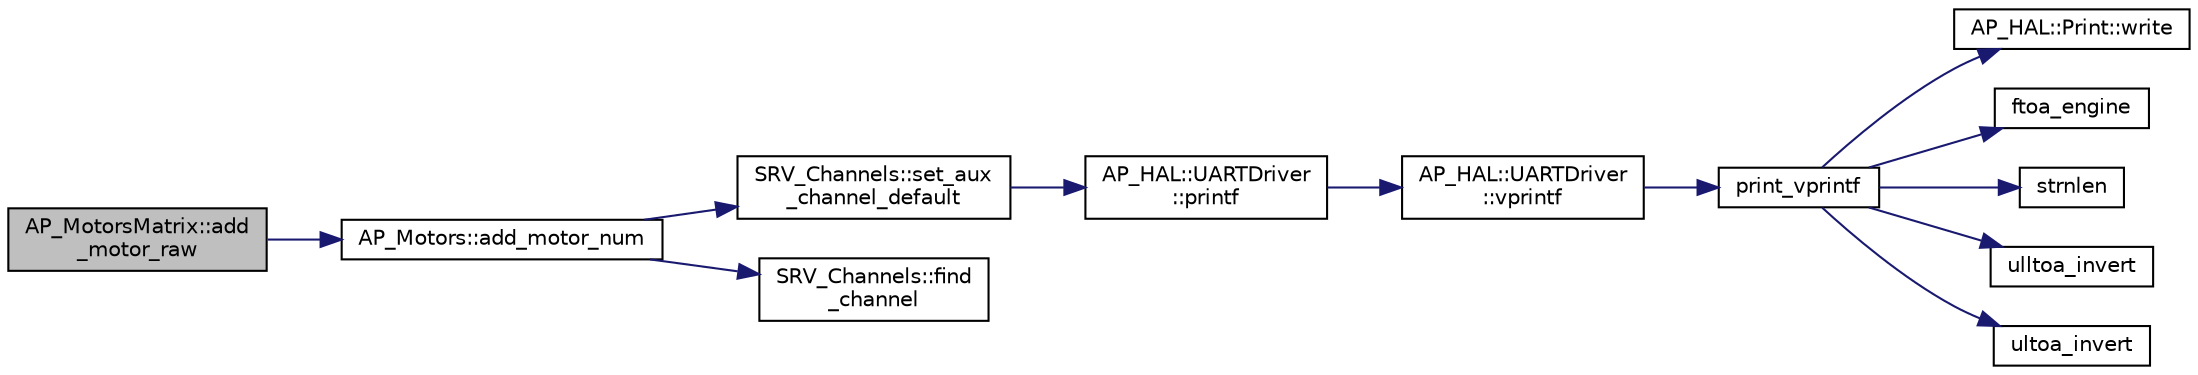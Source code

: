 digraph "AP_MotorsMatrix::add_motor_raw"
{
 // INTERACTIVE_SVG=YES
  edge [fontname="Helvetica",fontsize="10",labelfontname="Helvetica",labelfontsize="10"];
  node [fontname="Helvetica",fontsize="10",shape=record];
  rankdir="LR";
  Node1 [label="AP_MotorsMatrix::add\l_motor_raw",height=0.2,width=0.4,color="black", fillcolor="grey75", style="filled", fontcolor="black"];
  Node1 -> Node2 [color="midnightblue",fontsize="10",style="solid",fontname="Helvetica"];
  Node2 [label="AP_Motors::add_motor_num",height=0.2,width=0.4,color="black", fillcolor="white", style="filled",URL="$classAP__Motors.html#ad0a73edfaa0d7b5c4f325a823c7781f4"];
  Node2 -> Node3 [color="midnightblue",fontsize="10",style="solid",fontname="Helvetica"];
  Node3 [label="SRV_Channels::set_aux\l_channel_default",height=0.2,width=0.4,color="black", fillcolor="white", style="filled",URL="$classSRV__Channels.html#a97577ca02c12e3b851cd5d563d32b640"];
  Node3 -> Node4 [color="midnightblue",fontsize="10",style="solid",fontname="Helvetica"];
  Node4 [label="AP_HAL::UARTDriver\l::printf",height=0.2,width=0.4,color="black", fillcolor="white", style="filled",URL="$classAP__HAL_1_1UARTDriver.html#a6ceedc792594e59fc7d80b39a435f027"];
  Node4 -> Node5 [color="midnightblue",fontsize="10",style="solid",fontname="Helvetica"];
  Node5 [label="AP_HAL::UARTDriver\l::vprintf",height=0.2,width=0.4,color="black", fillcolor="white", style="filled",URL="$classAP__HAL_1_1UARTDriver.html#aa8abfb6d6641299472c29ac1edde559f"];
  Node5 -> Node6 [color="midnightblue",fontsize="10",style="solid",fontname="Helvetica"];
  Node6 [label="print_vprintf",height=0.2,width=0.4,color="black", fillcolor="white", style="filled",URL="$print__vprintf_8cpp.html#a1534eaeab54696df96975b56d9f49212"];
  Node6 -> Node7 [color="midnightblue",fontsize="10",style="solid",fontname="Helvetica"];
  Node7 [label="AP_HAL::Print::write",height=0.2,width=0.4,color="black", fillcolor="white", style="filled",URL="$classAP__HAL_1_1Print.html#acc65391952a43334f8f5c9bef341f501"];
  Node6 -> Node8 [color="midnightblue",fontsize="10",style="solid",fontname="Helvetica"];
  Node8 [label="ftoa_engine",height=0.2,width=0.4,color="black", fillcolor="white", style="filled",URL="$ftoa__engine_8cpp.html#a1c28234da8f20b43c85890d4bb452947"];
  Node6 -> Node9 [color="midnightblue",fontsize="10",style="solid",fontname="Helvetica"];
  Node9 [label="strnlen",height=0.2,width=0.4,color="black", fillcolor="white", style="filled",URL="$replace_8cpp.html#a880bcc7b85a09e6254691bebd5344b51"];
  Node6 -> Node10 [color="midnightblue",fontsize="10",style="solid",fontname="Helvetica"];
  Node10 [label="ulltoa_invert",height=0.2,width=0.4,color="black", fillcolor="white", style="filled",URL="$utoa__invert_8cpp.html#a34926f552460b47c414ec4d83b32815c"];
  Node6 -> Node11 [color="midnightblue",fontsize="10",style="solid",fontname="Helvetica"];
  Node11 [label="ultoa_invert",height=0.2,width=0.4,color="black", fillcolor="white", style="filled",URL="$utoa__invert_8cpp.html#a5d99bba8e697c1e11da489d88fca8559"];
  Node2 -> Node12 [color="midnightblue",fontsize="10",style="solid",fontname="Helvetica"];
  Node12 [label="SRV_Channels::find\l_channel",height=0.2,width=0.4,color="black", fillcolor="white", style="filled",URL="$classSRV__Channels.html#aa8ce392569ac9b773e5edd27bd3c6650"];
}
